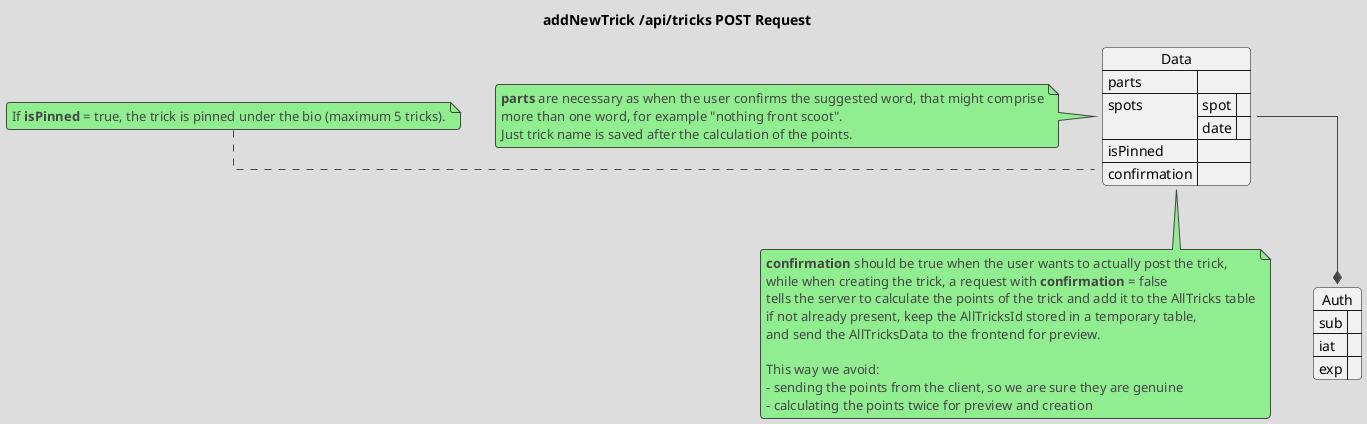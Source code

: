 @startuml addNewTrick-Request
!theme toy
skinparam linetype ortho
title "addNewTrick /api/tricks POST Request"

json Data {
    "parts": [],
    "spots": [
        {
            "spot": "",
            "date": ""
        }
    ],
    "isPinned": "",
    ' **confirmation** should be true when the user wants to actually post the trick,
    ' while when creating the trick, a request with **confirmation** = false 
    ' tells the server to calculate the points of the trick, keep them stored in a 
    ' temporary table, and send them to the frontend for preview.
    '
    ' This way we avoid:
    ' - sending the points from the client, so we are sure they are genuine
    ' - calculating the points twice for preview and creation
    "confirmation": ""
}

note left of Data
    If **isPinned** = true, the trick is pinned under the bio (maximum 5 tricks).
end note

note left of Data 
    **parts** are necessary as when the user confirms the suggested word, that might comprise
    more than one word, for example "nothing front scoot".
    Just trick name is saved after the calculation of the points.
end note

note bottom of Data
    **confirmation** should be true when the user wants to actually post the trick,
    while when creating the trick, a request with **confirmation** = false 
    tells the server to calculate the points of the trick and add it to the AllTricks table
    if not already present, keep the AllTricksId stored in a temporary table,
    and send the AllTricksData to the frontend for preview.
    
    This way we avoid:
    - sending the points from the client, so we are sure they are genuine
    - calculating the points twice for preview and creation
end note

json Auth {
    "sub": "",
    "iat": "",
    "exp": ""
}

Data --* Auth
@enduml
@startuml addNewTrick-Response
!theme toy
skinparam linetype ortho
title "addNewTrick /api/tricks POST Response"

json Data  {
    "points": "",
    "types": [],
    "trickRanking": "",
    "hardestSpot": "",
    "firstTimeLanded": ""
}
@enduml
